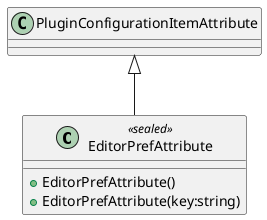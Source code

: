 @startuml
class EditorPrefAttribute <<sealed>> {
    + EditorPrefAttribute()
    + EditorPrefAttribute(key:string)
}
PluginConfigurationItemAttribute <|-- EditorPrefAttribute
@enduml
